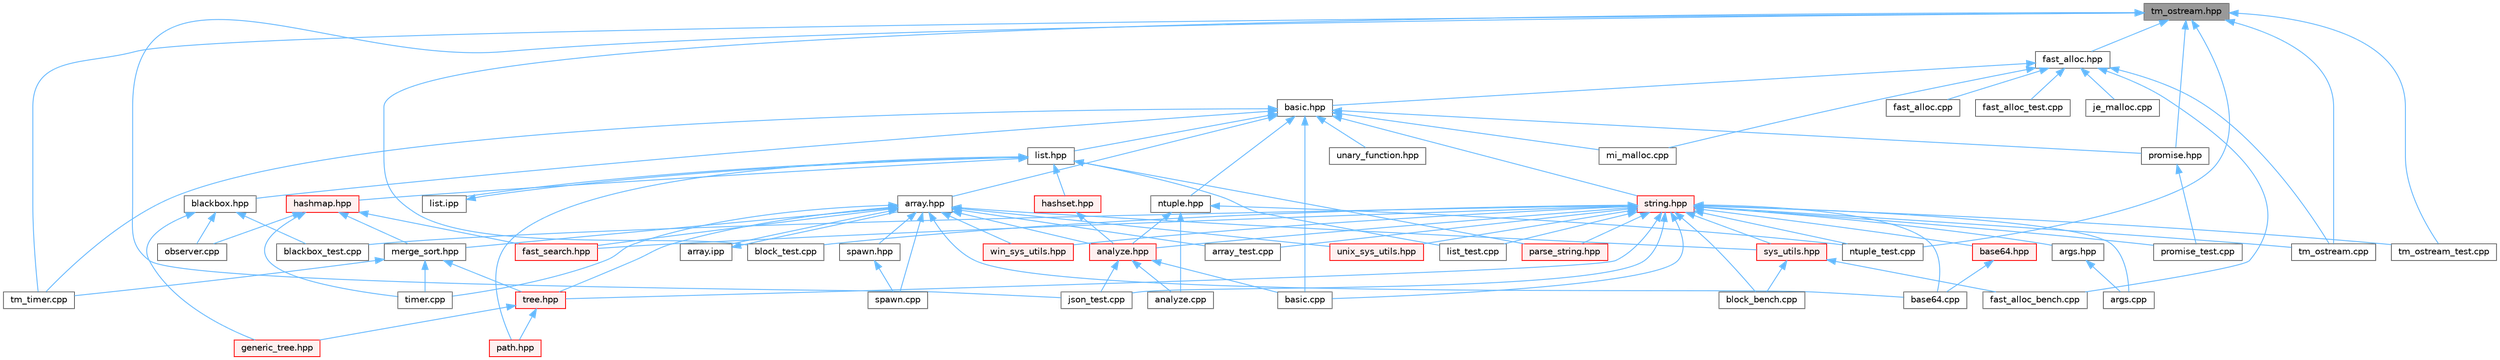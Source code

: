 digraph "tm_ostream.hpp"
{
 // LATEX_PDF_SIZE
  bgcolor="transparent";
  edge [fontname=Helvetica,fontsize=10,labelfontname=Helvetica,labelfontsize=10];
  node [fontname=Helvetica,fontsize=10,shape=box,height=0.2,width=0.4];
  Node1 [id="Node000001",label="tm_ostream.hpp",height=0.2,width=0.4,color="gray40", fillcolor="grey60", style="filled", fontcolor="black",tooltip=" "];
  Node1 -> Node2 [id="edge1_Node000001_Node000002",dir="back",color="steelblue1",style="solid",tooltip=" "];
  Node2 [id="Node000002",label="block_test.cpp",height=0.2,width=0.4,color="grey40", fillcolor="white", style="filled",URL="$block__test_8cpp.html",tooltip=" "];
  Node1 -> Node3 [id="edge2_Node000001_Node000003",dir="back",color="steelblue1",style="solid",tooltip=" "];
  Node3 [id="Node000003",label="fast_alloc.hpp",height=0.2,width=0.4,color="grey40", fillcolor="white", style="filled",URL="$fast__alloc_8hpp.html",tooltip=" "];
  Node3 -> Node4 [id="edge3_Node000003_Node000004",dir="back",color="steelblue1",style="solid",tooltip=" "];
  Node4 [id="Node000004",label="basic.hpp",height=0.2,width=0.4,color="grey40", fillcolor="white", style="filled",URL="$basic_8hpp.html",tooltip=" "];
  Node4 -> Node5 [id="edge4_Node000004_Node000005",dir="back",color="steelblue1",style="solid",tooltip=" "];
  Node5 [id="Node000005",label="array.hpp",height=0.2,width=0.4,color="grey40", fillcolor="white", style="filled",URL="$array_8hpp.html",tooltip=" "];
  Node5 -> Node6 [id="edge5_Node000005_Node000006",dir="back",color="steelblue1",style="solid",tooltip=" "];
  Node6 [id="Node000006",label="analyze.hpp",height=0.2,width=0.4,color="red", fillcolor="#FFF0F0", style="filled",URL="$analyze_8hpp.html",tooltip=" "];
  Node6 -> Node7 [id="edge6_Node000006_Node000007",dir="back",color="steelblue1",style="solid",tooltip=" "];
  Node7 [id="Node000007",label="analyze.cpp",height=0.2,width=0.4,color="grey40", fillcolor="white", style="filled",URL="$analyze_8cpp.html",tooltip=" "];
  Node6 -> Node9 [id="edge7_Node000006_Node000009",dir="back",color="steelblue1",style="solid",tooltip=" "];
  Node9 [id="Node000009",label="basic.cpp",height=0.2,width=0.4,color="grey40", fillcolor="white", style="filled",URL="$basic_8cpp.html",tooltip=" "];
  Node6 -> Node15 [id="edge8_Node000006_Node000015",dir="back",color="steelblue1",style="solid",tooltip=" "];
  Node15 [id="Node000015",label="json_test.cpp",height=0.2,width=0.4,color="grey40", fillcolor="white", style="filled",URL="$json__test_8cpp.html",tooltip=" "];
  Node5 -> Node26 [id="edge9_Node000005_Node000026",dir="back",color="steelblue1",style="solid",tooltip=" "];
  Node26 [id="Node000026",label="array.ipp",height=0.2,width=0.4,color="grey40", fillcolor="white", style="filled",URL="$array_8ipp.html",tooltip=" "];
  Node26 -> Node5 [id="edge10_Node000026_Node000005",dir="back",color="steelblue1",style="solid",tooltip=" "];
  Node5 -> Node27 [id="edge11_Node000005_Node000027",dir="back",color="steelblue1",style="solid",tooltip=" "];
  Node27 [id="Node000027",label="array_test.cpp",height=0.2,width=0.4,color="grey40", fillcolor="white", style="filled",URL="$array__test_8cpp.html",tooltip=" "];
  Node5 -> Node28 [id="edge12_Node000005_Node000028",dir="back",color="steelblue1",style="solid",tooltip=" "];
  Node28 [id="Node000028",label="base64.cpp",height=0.2,width=0.4,color="grey40", fillcolor="white", style="filled",URL="$base64_8cpp.html",tooltip=" "];
  Node5 -> Node29 [id="edge13_Node000005_Node000029",dir="back",color="steelblue1",style="solid",tooltip=" "];
  Node29 [id="Node000029",label="fast_search.hpp",height=0.2,width=0.4,color="red", fillcolor="#FFF0F0", style="filled",URL="$fast__search_8hpp.html",tooltip=" "];
  Node5 -> Node31 [id="edge14_Node000005_Node000031",dir="back",color="steelblue1",style="solid",tooltip=" "];
  Node31 [id="Node000031",label="merge_sort.hpp",height=0.2,width=0.4,color="grey40", fillcolor="white", style="filled",URL="$merge__sort_8hpp.html",tooltip=" "];
  Node31 -> Node32 [id="edge15_Node000031_Node000032",dir="back",color="steelblue1",style="solid",tooltip=" "];
  Node32 [id="Node000032",label="timer.cpp",height=0.2,width=0.4,color="grey40", fillcolor="white", style="filled",URL="$timer_8cpp.html",tooltip=" "];
  Node31 -> Node33 [id="edge16_Node000031_Node000033",dir="back",color="steelblue1",style="solid",tooltip=" "];
  Node33 [id="Node000033",label="tm_timer.cpp",height=0.2,width=0.4,color="grey40", fillcolor="white", style="filled",URL="$tm__timer_8cpp.html",tooltip=" "];
  Node31 -> Node34 [id="edge17_Node000031_Node000034",dir="back",color="steelblue1",style="solid",tooltip=" "];
  Node34 [id="Node000034",label="tree.hpp",height=0.2,width=0.4,color="red", fillcolor="#FFF0F0", style="filled",URL="$tree_8hpp.html",tooltip=" "];
  Node34 -> Node37 [id="edge18_Node000034_Node000037",dir="back",color="steelblue1",style="solid",tooltip=" "];
  Node37 [id="Node000037",label="generic_tree.hpp",height=0.2,width=0.4,color="red", fillcolor="#FFF0F0", style="filled",URL="$generic__tree_8hpp.html",tooltip=" "];
  Node34 -> Node45 [id="edge19_Node000034_Node000045",dir="back",color="steelblue1",style="solid",tooltip=" "];
  Node45 [id="Node000045",label="path.hpp",height=0.2,width=0.4,color="red", fillcolor="#FFF0F0", style="filled",URL="$path_8hpp.html",tooltip=" "];
  Node5 -> Node90 [id="edge20_Node000005_Node000090",dir="back",color="steelblue1",style="solid",tooltip=" "];
  Node90 [id="Node000090",label="spawn.cpp",height=0.2,width=0.4,color="grey40", fillcolor="white", style="filled",URL="$spawn_8cpp.html",tooltip=" "];
  Node5 -> Node91 [id="edge21_Node000005_Node000091",dir="back",color="steelblue1",style="solid",tooltip=" "];
  Node91 [id="Node000091",label="spawn.hpp",height=0.2,width=0.4,color="grey40", fillcolor="white", style="filled",URL="$spawn_8hpp.html",tooltip=" "];
  Node91 -> Node90 [id="edge22_Node000091_Node000090",dir="back",color="steelblue1",style="solid",tooltip=" "];
  Node5 -> Node92 [id="edge23_Node000005_Node000092",dir="back",color="steelblue1",style="solid",tooltip=" "];
  Node92 [id="Node000092",label="sys_utils.hpp",height=0.2,width=0.4,color="red", fillcolor="#FFF0F0", style="filled",URL="$sys__utils_8hpp.html",tooltip=" "];
  Node92 -> Node36 [id="edge24_Node000092_Node000036",dir="back",color="steelblue1",style="solid",tooltip=" "];
  Node36 [id="Node000036",label="block_bench.cpp",height=0.2,width=0.4,color="grey40", fillcolor="white", style="filled",URL="$block__bench_8cpp.html",tooltip=" "];
  Node92 -> Node93 [id="edge25_Node000092_Node000093",dir="back",color="steelblue1",style="solid",tooltip=" "];
  Node93 [id="Node000093",label="fast_alloc_bench.cpp",height=0.2,width=0.4,color="grey40", fillcolor="white", style="filled",URL="$fast__alloc__bench_8cpp.html",tooltip=" "];
  Node5 -> Node32 [id="edge26_Node000005_Node000032",dir="back",color="steelblue1",style="solid",tooltip=" "];
  Node5 -> Node34 [id="edge27_Node000005_Node000034",dir="back",color="steelblue1",style="solid",tooltip=" "];
  Node5 -> Node96 [id="edge28_Node000005_Node000096",dir="back",color="steelblue1",style="solid",tooltip=" "];
  Node96 [id="Node000096",label="unix_sys_utils.hpp",height=0.2,width=0.4,color="red", fillcolor="#FFF0F0", style="filled",URL="$unix__sys__utils_8hpp.html",tooltip=" "];
  Node5 -> Node97 [id="edge29_Node000005_Node000097",dir="back",color="steelblue1",style="solid",tooltip=" "];
  Node97 [id="Node000097",label="win_sys_utils.hpp",height=0.2,width=0.4,color="red", fillcolor="#FFF0F0", style="filled",URL="$win__sys__utils_8hpp.html",tooltip=" "];
  Node4 -> Node9 [id="edge30_Node000004_Node000009",dir="back",color="steelblue1",style="solid",tooltip=" "];
  Node4 -> Node98 [id="edge31_Node000004_Node000098",dir="back",color="steelblue1",style="solid",tooltip=" "];
  Node98 [id="Node000098",label="blackbox.hpp",height=0.2,width=0.4,color="grey40", fillcolor="white", style="filled",URL="$blackbox_8hpp.html",tooltip=" "];
  Node98 -> Node66 [id="edge32_Node000098_Node000066",dir="back",color="steelblue1",style="solid",tooltip=" "];
  Node66 [id="Node000066",label="blackbox_test.cpp",height=0.2,width=0.4,color="grey40", fillcolor="white", style="filled",URL="$blackbox__test_8cpp.html",tooltip=" "];
  Node98 -> Node37 [id="edge33_Node000098_Node000037",dir="back",color="steelblue1",style="solid",tooltip=" "];
  Node98 -> Node49 [id="edge34_Node000098_Node000049",dir="back",color="steelblue1",style="solid",tooltip=" "];
  Node49 [id="Node000049",label="observer.cpp",height=0.2,width=0.4,color="grey40", fillcolor="white", style="filled",URL="$observer_8cpp.html",tooltip=" "];
  Node4 -> Node99 [id="edge35_Node000004_Node000099",dir="back",color="steelblue1",style="solid",tooltip=" "];
  Node99 [id="Node000099",label="list.hpp",height=0.2,width=0.4,color="grey40", fillcolor="white", style="filled",URL="$list_8hpp.html",tooltip=" "];
  Node99 -> Node100 [id="edge36_Node000099_Node000100",dir="back",color="steelblue1",style="solid",tooltip=" "];
  Node100 [id="Node000100",label="hashmap.hpp",height=0.2,width=0.4,color="red", fillcolor="#FFF0F0", style="filled",URL="$hashmap_8hpp.html",tooltip=" "];
  Node100 -> Node29 [id="edge37_Node000100_Node000029",dir="back",color="steelblue1",style="solid",tooltip=" "];
  Node100 -> Node31 [id="edge38_Node000100_Node000031",dir="back",color="steelblue1",style="solid",tooltip=" "];
  Node100 -> Node49 [id="edge39_Node000100_Node000049",dir="back",color="steelblue1",style="solid",tooltip=" "];
  Node100 -> Node32 [id="edge40_Node000100_Node000032",dir="back",color="steelblue1",style="solid",tooltip=" "];
  Node99 -> Node112 [id="edge41_Node000099_Node000112",dir="back",color="steelblue1",style="solid",tooltip=" "];
  Node112 [id="Node000112",label="hashset.hpp",height=0.2,width=0.4,color="red", fillcolor="#FFF0F0", style="filled",URL="$hashset_8hpp.html",tooltip=" "];
  Node112 -> Node6 [id="edge42_Node000112_Node000006",dir="back",color="steelblue1",style="solid",tooltip=" "];
  Node99 -> Node114 [id="edge43_Node000099_Node000114",dir="back",color="steelblue1",style="solid",tooltip=" "];
  Node114 [id="Node000114",label="list.ipp",height=0.2,width=0.4,color="grey40", fillcolor="white", style="filled",URL="$list_8ipp.html",tooltip=" "];
  Node114 -> Node99 [id="edge44_Node000114_Node000099",dir="back",color="steelblue1",style="solid",tooltip=" "];
  Node99 -> Node73 [id="edge45_Node000099_Node000073",dir="back",color="steelblue1",style="solid",tooltip=" "];
  Node73 [id="Node000073",label="list_test.cpp",height=0.2,width=0.4,color="grey40", fillcolor="white", style="filled",URL="$list__test_8cpp.html",tooltip=" "];
  Node99 -> Node115 [id="edge46_Node000099_Node000115",dir="back",color="steelblue1",style="solid",tooltip=" "];
  Node115 [id="Node000115",label="parse_string.hpp",height=0.2,width=0.4,color="red", fillcolor="#FFF0F0", style="filled",URL="$parse__string_8hpp.html",tooltip=" "];
  Node99 -> Node45 [id="edge47_Node000099_Node000045",dir="back",color="steelblue1",style="solid",tooltip=" "];
  Node4 -> Node116 [id="edge48_Node000004_Node000116",dir="back",color="steelblue1",style="solid",tooltip=" "];
  Node116 [id="Node000116",label="mi_malloc.cpp",height=0.2,width=0.4,color="grey40", fillcolor="white", style="filled",URL="$mi__malloc_8cpp.html",tooltip=" "];
  Node4 -> Node117 [id="edge49_Node000004_Node000117",dir="back",color="steelblue1",style="solid",tooltip=" "];
  Node117 [id="Node000117",label="ntuple.hpp",height=0.2,width=0.4,color="grey40", fillcolor="white", style="filled",URL="$ntuple_8hpp.html",tooltip=" "];
  Node117 -> Node7 [id="edge50_Node000117_Node000007",dir="back",color="steelblue1",style="solid",tooltip=" "];
  Node117 -> Node6 [id="edge51_Node000117_Node000006",dir="back",color="steelblue1",style="solid",tooltip=" "];
  Node117 -> Node74 [id="edge52_Node000117_Node000074",dir="back",color="steelblue1",style="solid",tooltip=" "];
  Node74 [id="Node000074",label="ntuple_test.cpp",height=0.2,width=0.4,color="grey40", fillcolor="white", style="filled",URL="$ntuple__test_8cpp.html",tooltip=" "];
  Node4 -> Node118 [id="edge53_Node000004_Node000118",dir="back",color="steelblue1",style="solid",tooltip=" "];
  Node118 [id="Node000118",label="promise.hpp",height=0.2,width=0.4,color="grey40", fillcolor="white", style="filled",URL="$promise_8hpp.html",tooltip=" "];
  Node118 -> Node77 [id="edge54_Node000118_Node000077",dir="back",color="steelblue1",style="solid",tooltip=" "];
  Node77 [id="Node000077",label="promise_test.cpp",height=0.2,width=0.4,color="grey40", fillcolor="white", style="filled",URL="$promise__test_8cpp.html",tooltip=" "];
  Node4 -> Node119 [id="edge55_Node000004_Node000119",dir="back",color="steelblue1",style="solid",tooltip=" "];
  Node119 [id="Node000119",label="string.hpp",height=0.2,width=0.4,color="red", fillcolor="#FFF0F0", style="filled",URL="$string_8hpp.html",tooltip=" "];
  Node119 -> Node6 [id="edge56_Node000119_Node000006",dir="back",color="steelblue1",style="solid",tooltip=" "];
  Node119 -> Node120 [id="edge57_Node000119_Node000120",dir="back",color="steelblue1",style="solid",tooltip=" "];
  Node120 [id="Node000120",label="args.cpp",height=0.2,width=0.4,color="grey40", fillcolor="white", style="filled",URL="$args_8cpp.html",tooltip=" "];
  Node119 -> Node121 [id="edge58_Node000119_Node000121",dir="back",color="steelblue1",style="solid",tooltip=" "];
  Node121 [id="Node000121",label="args.hpp",height=0.2,width=0.4,color="grey40", fillcolor="white", style="filled",URL="$args_8hpp.html",tooltip=" "];
  Node121 -> Node120 [id="edge59_Node000121_Node000120",dir="back",color="steelblue1",style="solid",tooltip=" "];
  Node119 -> Node27 [id="edge60_Node000119_Node000027",dir="back",color="steelblue1",style="solid",tooltip=" "];
  Node119 -> Node28 [id="edge61_Node000119_Node000028",dir="back",color="steelblue1",style="solid",tooltip=" "];
  Node119 -> Node122 [id="edge62_Node000119_Node000122",dir="back",color="steelblue1",style="solid",tooltip=" "];
  Node122 [id="Node000122",label="base64.hpp",height=0.2,width=0.4,color="red", fillcolor="#FFF0F0", style="filled",URL="$base64_8hpp.html",tooltip=" "];
  Node122 -> Node28 [id="edge63_Node000122_Node000028",dir="back",color="steelblue1",style="solid",tooltip=" "];
  Node119 -> Node9 [id="edge64_Node000119_Node000009",dir="back",color="steelblue1",style="solid",tooltip=" "];
  Node119 -> Node66 [id="edge65_Node000119_Node000066",dir="back",color="steelblue1",style="solid",tooltip=" "];
  Node119 -> Node36 [id="edge66_Node000119_Node000036",dir="back",color="steelblue1",style="solid",tooltip=" "];
  Node119 -> Node2 [id="edge67_Node000119_Node000002",dir="back",color="steelblue1",style="solid",tooltip=" "];
  Node119 -> Node29 [id="edge68_Node000119_Node000029",dir="back",color="steelblue1",style="solid",tooltip=" "];
  Node119 -> Node15 [id="edge69_Node000119_Node000015",dir="back",color="steelblue1",style="solid",tooltip=" "];
  Node119 -> Node73 [id="edge70_Node000119_Node000073",dir="back",color="steelblue1",style="solid",tooltip=" "];
  Node119 -> Node74 [id="edge71_Node000119_Node000074",dir="back",color="steelblue1",style="solid",tooltip=" "];
  Node119 -> Node115 [id="edge72_Node000119_Node000115",dir="back",color="steelblue1",style="solid",tooltip=" "];
  Node119 -> Node77 [id="edge73_Node000119_Node000077",dir="back",color="steelblue1",style="solid",tooltip=" "];
  Node119 -> Node92 [id="edge74_Node000119_Node000092",dir="back",color="steelblue1",style="solid",tooltip=" "];
  Node119 -> Node130 [id="edge75_Node000119_Node000130",dir="back",color="steelblue1",style="solid",tooltip=" "];
  Node130 [id="Node000130",label="tm_ostream.cpp",height=0.2,width=0.4,color="grey40", fillcolor="white", style="filled",URL="$tm__ostream_8cpp.html",tooltip=" "];
  Node119 -> Node82 [id="edge76_Node000119_Node000082",dir="back",color="steelblue1",style="solid",tooltip=" "];
  Node82 [id="Node000082",label="tm_ostream_test.cpp",height=0.2,width=0.4,color="grey40", fillcolor="white", style="filled",URL="$tm__ostream__test_8cpp.html",tooltip=" "];
  Node119 -> Node34 [id="edge77_Node000119_Node000034",dir="back",color="steelblue1",style="solid",tooltip=" "];
  Node119 -> Node96 [id="edge78_Node000119_Node000096",dir="back",color="steelblue1",style="solid",tooltip=" "];
  Node119 -> Node97 [id="edge79_Node000119_Node000097",dir="back",color="steelblue1",style="solid",tooltip=" "];
  Node4 -> Node33 [id="edge80_Node000004_Node000033",dir="back",color="steelblue1",style="solid",tooltip=" "];
  Node4 -> Node135 [id="edge81_Node000004_Node000135",dir="back",color="steelblue1",style="solid",tooltip=" "];
  Node135 [id="Node000135",label="unary_function.hpp",height=0.2,width=0.4,color="grey40", fillcolor="white", style="filled",URL="$unary__function_8hpp.html",tooltip=" "];
  Node3 -> Node136 [id="edge82_Node000003_Node000136",dir="back",color="steelblue1",style="solid",tooltip=" "];
  Node136 [id="Node000136",label="fast_alloc.cpp",height=0.2,width=0.4,color="grey40", fillcolor="white", style="filled",URL="$fast__alloc_8cpp.html",tooltip=" "];
  Node3 -> Node93 [id="edge83_Node000003_Node000093",dir="back",color="steelblue1",style="solid",tooltip=" "];
  Node3 -> Node67 [id="edge84_Node000003_Node000067",dir="back",color="steelblue1",style="solid",tooltip=" "];
  Node67 [id="Node000067",label="fast_alloc_test.cpp",height=0.2,width=0.4,color="grey40", fillcolor="white", style="filled",URL="$fast__alloc__test_8cpp.html",tooltip=" "];
  Node3 -> Node137 [id="edge85_Node000003_Node000137",dir="back",color="steelblue1",style="solid",tooltip=" "];
  Node137 [id="Node000137",label="je_malloc.cpp",height=0.2,width=0.4,color="grey40", fillcolor="white", style="filled",URL="$je__malloc_8cpp.html",tooltip=" "];
  Node3 -> Node116 [id="edge86_Node000003_Node000116",dir="back",color="steelblue1",style="solid",tooltip=" "];
  Node3 -> Node130 [id="edge87_Node000003_Node000130",dir="back",color="steelblue1",style="solid",tooltip=" "];
  Node1 -> Node15 [id="edge88_Node000001_Node000015",dir="back",color="steelblue1",style="solid",tooltip=" "];
  Node1 -> Node74 [id="edge89_Node000001_Node000074",dir="back",color="steelblue1",style="solid",tooltip=" "];
  Node1 -> Node118 [id="edge90_Node000001_Node000118",dir="back",color="steelblue1",style="solid",tooltip=" "];
  Node1 -> Node130 [id="edge91_Node000001_Node000130",dir="back",color="steelblue1",style="solid",tooltip=" "];
  Node1 -> Node82 [id="edge92_Node000001_Node000082",dir="back",color="steelblue1",style="solid",tooltip=" "];
  Node1 -> Node33 [id="edge93_Node000001_Node000033",dir="back",color="steelblue1",style="solid",tooltip=" "];
}
